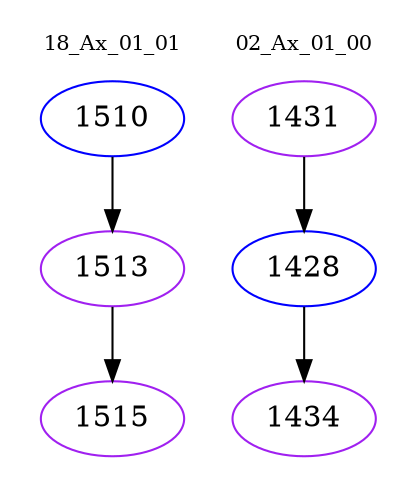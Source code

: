 digraph{
subgraph cluster_0 {
color = white
label = "18_Ax_01_01";
fontsize=10;
T0_1510 [label="1510", color="blue"]
T0_1510 -> T0_1513 [color="black"]
T0_1513 [label="1513", color="purple"]
T0_1513 -> T0_1515 [color="black"]
T0_1515 [label="1515", color="purple"]
}
subgraph cluster_1 {
color = white
label = "02_Ax_01_00";
fontsize=10;
T1_1431 [label="1431", color="purple"]
T1_1431 -> T1_1428 [color="black"]
T1_1428 [label="1428", color="blue"]
T1_1428 -> T1_1434 [color="black"]
T1_1434 [label="1434", color="purple"]
}
}
